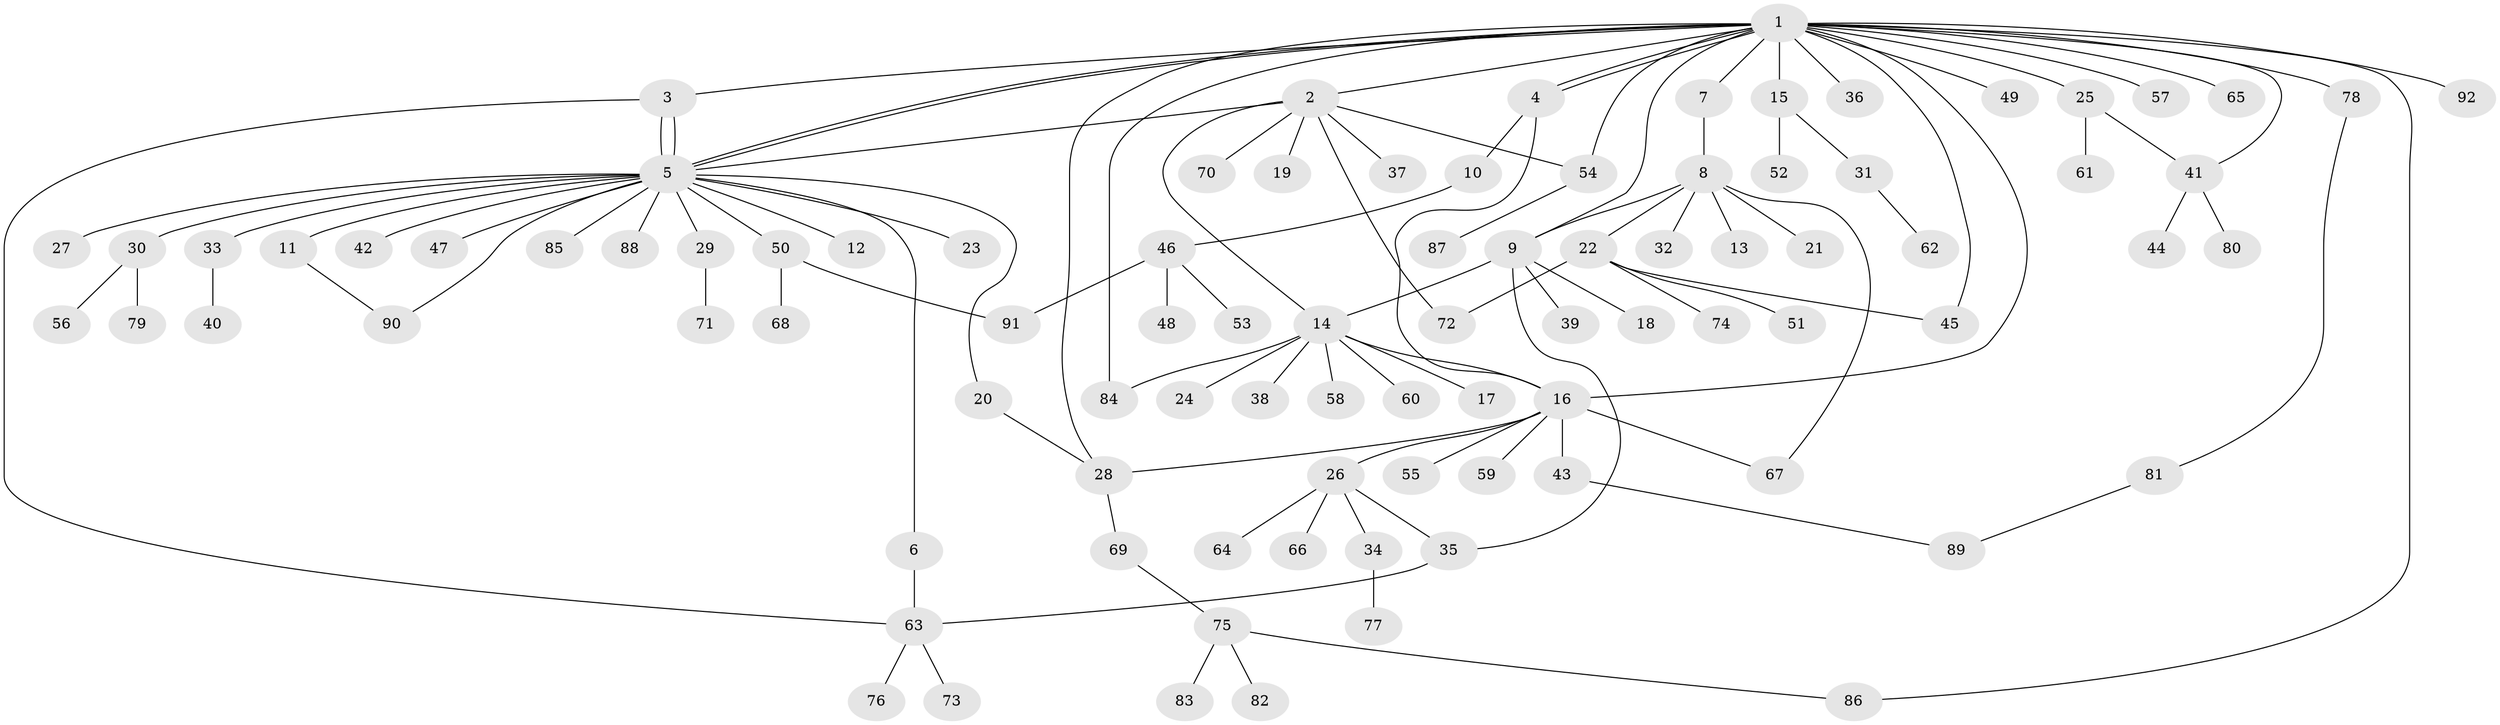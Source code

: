 // coarse degree distribution, {22: 0.015151515151515152, 7: 0.045454545454545456, 4: 0.06060606060606061, 18: 0.015151515151515152, 5: 0.045454545454545456, 1: 0.6060606060606061, 8: 0.015151515151515152, 2: 0.13636363636363635, 9: 0.015151515151515152, 3: 0.045454545454545456}
// Generated by graph-tools (version 1.1) at 2025/23/03/03/25 07:23:52]
// undirected, 92 vertices, 115 edges
graph export_dot {
graph [start="1"]
  node [color=gray90,style=filled];
  1;
  2;
  3;
  4;
  5;
  6;
  7;
  8;
  9;
  10;
  11;
  12;
  13;
  14;
  15;
  16;
  17;
  18;
  19;
  20;
  21;
  22;
  23;
  24;
  25;
  26;
  27;
  28;
  29;
  30;
  31;
  32;
  33;
  34;
  35;
  36;
  37;
  38;
  39;
  40;
  41;
  42;
  43;
  44;
  45;
  46;
  47;
  48;
  49;
  50;
  51;
  52;
  53;
  54;
  55;
  56;
  57;
  58;
  59;
  60;
  61;
  62;
  63;
  64;
  65;
  66;
  67;
  68;
  69;
  70;
  71;
  72;
  73;
  74;
  75;
  76;
  77;
  78;
  79;
  80;
  81;
  82;
  83;
  84;
  85;
  86;
  87;
  88;
  89;
  90;
  91;
  92;
  1 -- 2;
  1 -- 3;
  1 -- 4;
  1 -- 4;
  1 -- 5;
  1 -- 5;
  1 -- 7;
  1 -- 9;
  1 -- 15;
  1 -- 16;
  1 -- 25;
  1 -- 28;
  1 -- 36;
  1 -- 41;
  1 -- 45;
  1 -- 49;
  1 -- 54;
  1 -- 57;
  1 -- 65;
  1 -- 78;
  1 -- 84;
  1 -- 86;
  1 -- 92;
  2 -- 5;
  2 -- 14;
  2 -- 19;
  2 -- 37;
  2 -- 54;
  2 -- 70;
  2 -- 72;
  3 -- 5;
  3 -- 5;
  3 -- 63;
  4 -- 10;
  4 -- 16;
  5 -- 6;
  5 -- 11;
  5 -- 12;
  5 -- 20;
  5 -- 23;
  5 -- 27;
  5 -- 29;
  5 -- 30;
  5 -- 33;
  5 -- 42;
  5 -- 47;
  5 -- 50;
  5 -- 85;
  5 -- 88;
  5 -- 90;
  6 -- 63;
  7 -- 8;
  8 -- 9;
  8 -- 13;
  8 -- 21;
  8 -- 22;
  8 -- 32;
  8 -- 67;
  9 -- 14;
  9 -- 18;
  9 -- 35;
  9 -- 39;
  10 -- 46;
  11 -- 90;
  14 -- 16;
  14 -- 17;
  14 -- 24;
  14 -- 38;
  14 -- 58;
  14 -- 60;
  14 -- 84;
  15 -- 31;
  15 -- 52;
  16 -- 26;
  16 -- 28;
  16 -- 43;
  16 -- 55;
  16 -- 59;
  16 -- 67;
  20 -- 28;
  22 -- 45;
  22 -- 51;
  22 -- 72;
  22 -- 74;
  25 -- 41;
  25 -- 61;
  26 -- 34;
  26 -- 35;
  26 -- 64;
  26 -- 66;
  28 -- 69;
  29 -- 71;
  30 -- 56;
  30 -- 79;
  31 -- 62;
  33 -- 40;
  34 -- 77;
  35 -- 63;
  41 -- 44;
  41 -- 80;
  43 -- 89;
  46 -- 48;
  46 -- 53;
  46 -- 91;
  50 -- 68;
  50 -- 91;
  54 -- 87;
  63 -- 73;
  63 -- 76;
  69 -- 75;
  75 -- 82;
  75 -- 83;
  75 -- 86;
  78 -- 81;
  81 -- 89;
}
